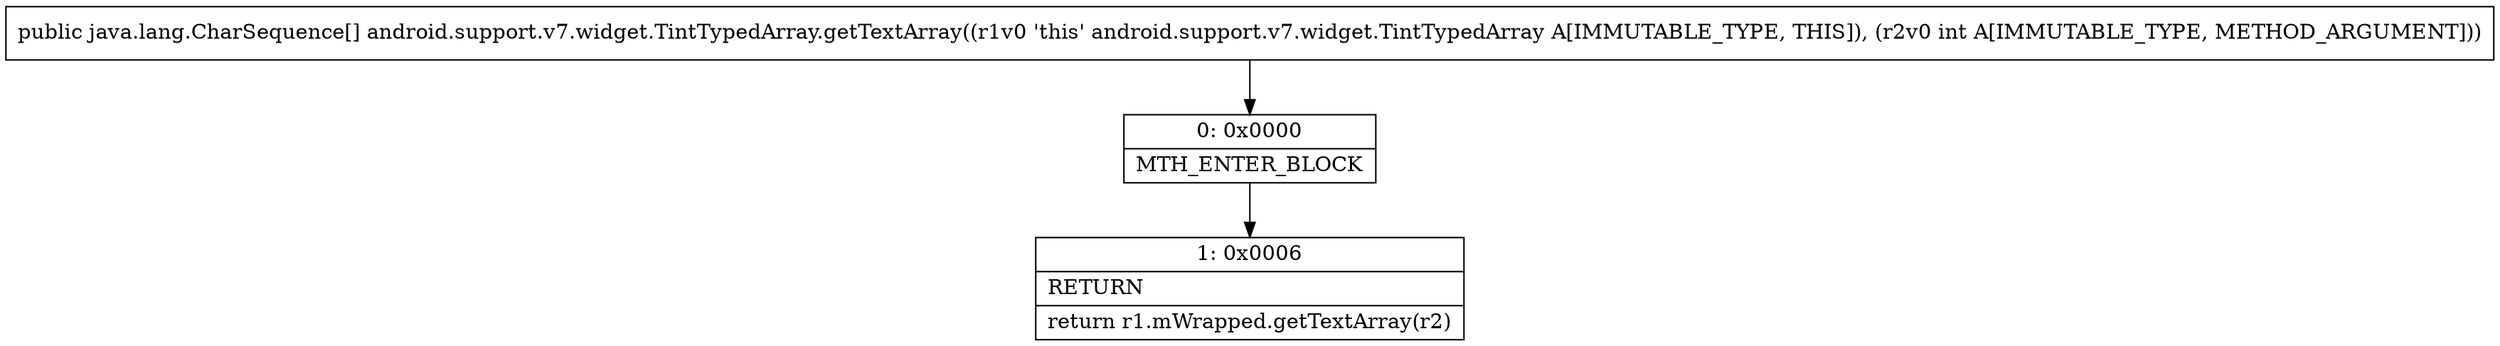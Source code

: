 digraph "CFG forandroid.support.v7.widget.TintTypedArray.getTextArray(I)[Ljava\/lang\/CharSequence;" {
Node_0 [shape=record,label="{0\:\ 0x0000|MTH_ENTER_BLOCK\l}"];
Node_1 [shape=record,label="{1\:\ 0x0006|RETURN\l|return r1.mWrapped.getTextArray(r2)\l}"];
MethodNode[shape=record,label="{public java.lang.CharSequence[] android.support.v7.widget.TintTypedArray.getTextArray((r1v0 'this' android.support.v7.widget.TintTypedArray A[IMMUTABLE_TYPE, THIS]), (r2v0 int A[IMMUTABLE_TYPE, METHOD_ARGUMENT])) }"];
MethodNode -> Node_0;
Node_0 -> Node_1;
}

